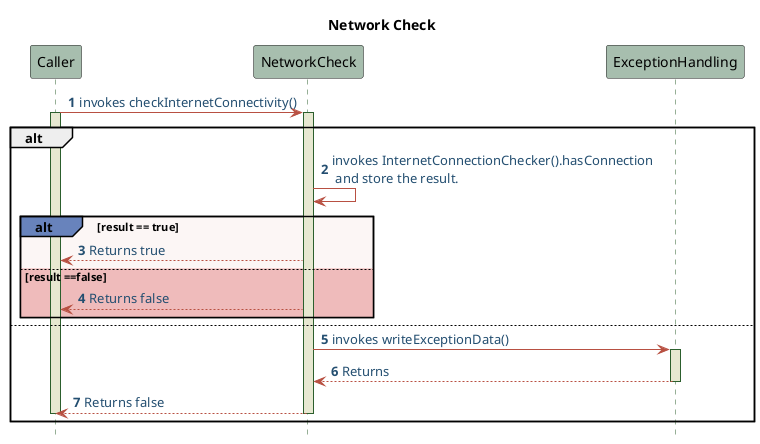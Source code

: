 @startuml NetworkCheck
skinparam sequence{
    ParticipantBackgroundColor #A7BEAE
    LifeLineBackgroundColor #E7E8D1
    LifeLineBorderColor #2C5F2D
    ActorBackgroundColor #FC766AFF
    ActorBorderColor #FC766AFF
    ArrowColor #B85042
    ArrowFontColor #234E70
}

title Network Check
autonumber
hide footbox
Caller -> NetworkCheck: invokes checkInternetConnectivity()
activate Caller
activate NetworkCheck
alt
    NetworkCheck -> NetworkCheck: invokes InternetConnectionChecker().hasConnection\n and store the result.
    alt#6883BC #FCF6F5 result == true
        NetworkCheck --> Caller: Returns true
    else #efbbbb result ==false
        NetworkCheck --> Caller : Returns false
    end
else
    NetworkCheck -> ExceptionHandling: invokes writeExceptionData()
    activate ExceptionHandling
    ExceptionHandling --> NetworkCheck: Returns
    deactivate ExceptionHandling
    NetworkCheck --> Caller: Returns false
    deactivate NetworkCheck
    deactivate Caller
end
@enduml
